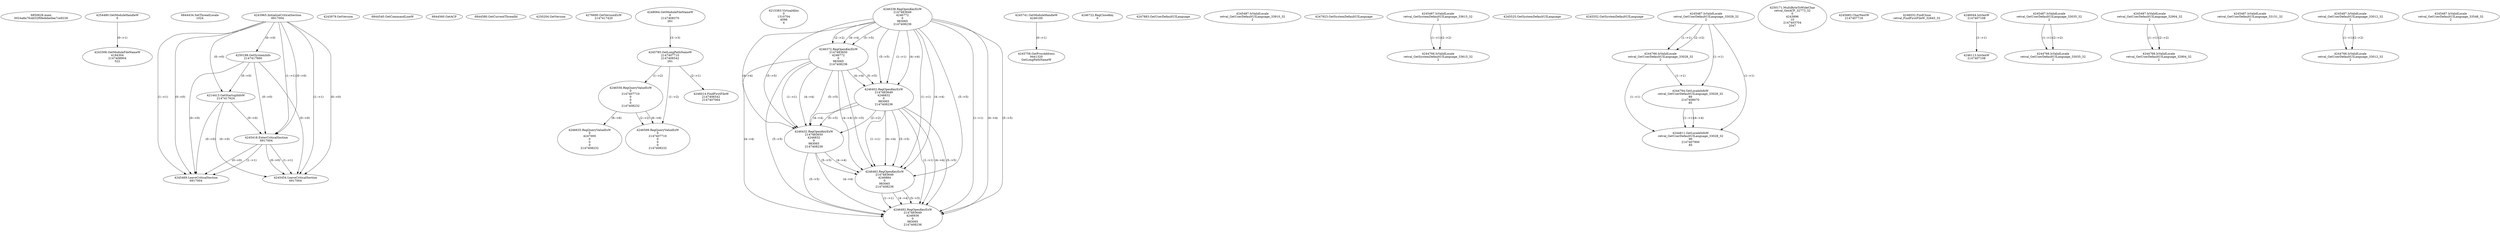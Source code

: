// Global SCDG with merge call
digraph {
	0 [label="6850628.main
0024a8a7fcdd32f0fedebe0ee7ce9226"]
	1 [label="4254480.GetModuleHandleW
0"]
	2 [label="6844434.SetThreadLocale
1024"]
	3 [label="4243965.InitializeCriticalSection
6917004"]
	4 [label="4243979.GetVersion
"]
	5 [label="4250188.GetSystemInfo
2147417660"]
	3 -> 5 [label="(0-->0)"]
	6 [label="6844540.GetCommandLineW
"]
	7 [label="4214413.GetStartupInfoW
2147417624"]
	3 -> 7 [label="(0-->0)"]
	5 -> 7 [label="(0-->0)"]
	8 [label="6844560.GetACP
"]
	9 [label="6844580.GetCurrentThreadId
"]
	10 [label="4250204.GetVersion
"]
	11 [label="4276690.GetVersionExW
2147417420"]
	12 [label="4243306.GetModuleFileNameW
4194304
2147408904
522"]
	1 -> 12 [label="(0-->1)"]
	13 [label="4248064.GetModuleFileNameW
0
2147408370
261"]
	14 [label="4215383.VirtualAlloc
0
1310704
4096
4"]
	15 [label="4246338.RegOpenKeyExW
2147483649
4246772
0
983065
2147408236"]
	16 [label="4246372.RegOpenKeyExW
2147483650
4246772
0
983065
2147408236"]
	15 -> 16 [label="(2-->2)"]
	15 -> 16 [label="(4-->4)"]
	15 -> 16 [label="(5-->5)"]
	17 [label="4246402.RegOpenKeyExW
2147483649
4246832
0
983065
2147408236"]
	15 -> 17 [label="(1-->1)"]
	15 -> 17 [label="(4-->4)"]
	16 -> 17 [label="(4-->4)"]
	15 -> 17 [label="(5-->5)"]
	16 -> 17 [label="(5-->5)"]
	18 [label="4246432.RegOpenKeyExW
2147483650
4246832
0
983065
2147408236"]
	16 -> 18 [label="(1-->1)"]
	17 -> 18 [label="(2-->2)"]
	15 -> 18 [label="(4-->4)"]
	16 -> 18 [label="(4-->4)"]
	17 -> 18 [label="(4-->4)"]
	15 -> 18 [label="(5-->5)"]
	16 -> 18 [label="(5-->5)"]
	17 -> 18 [label="(5-->5)"]
	19 [label="4246462.RegOpenKeyExW
2147483649
4246884
0
983065
2147408236"]
	15 -> 19 [label="(1-->1)"]
	17 -> 19 [label="(1-->1)"]
	15 -> 19 [label="(4-->4)"]
	16 -> 19 [label="(4-->4)"]
	17 -> 19 [label="(4-->4)"]
	18 -> 19 [label="(4-->4)"]
	15 -> 19 [label="(5-->5)"]
	16 -> 19 [label="(5-->5)"]
	17 -> 19 [label="(5-->5)"]
	18 -> 19 [label="(5-->5)"]
	20 [label="4246492.RegOpenKeyExW
2147483649
4246936
0
983065
2147408236"]
	15 -> 20 [label="(1-->1)"]
	17 -> 20 [label="(1-->1)"]
	19 -> 20 [label="(1-->1)"]
	15 -> 20 [label="(4-->4)"]
	16 -> 20 [label="(4-->4)"]
	17 -> 20 [label="(4-->4)"]
	18 -> 20 [label="(4-->4)"]
	19 -> 20 [label="(4-->4)"]
	15 -> 20 [label="(5-->5)"]
	16 -> 20 [label="(5-->5)"]
	17 -> 20 [label="(5-->5)"]
	18 -> 20 [label="(5-->5)"]
	19 -> 20 [label="(5-->5)"]
	21 [label="4245741.GetModuleHandleW
4246160"]
	22 [label="4245758.GetProcAddress
9441320
GetLongPathNameW"]
	21 -> 22 [label="(0-->1)"]
	23 [label="4245785.GetLongPathNameW
2147407710
2147406542
261"]
	13 -> 23 [label="(3-->3)"]
	24 [label="4246556.RegQueryValueExW
0
2147407710
0
0
0
2147408232"]
	23 -> 24 [label="(1-->2)"]
	25 [label="4246635.RegQueryValueExW
0
4247000
0
0
0
2147408232"]
	24 -> 25 [label="(6-->6)"]
	26 [label="4246722.RegCloseKey
0"]
	27 [label="4247883.GetUserDefaultUILanguage
"]
	28 [label="4245418.EnterCriticalSection
6917004"]
	3 -> 28 [label="(1-->1)"]
	3 -> 28 [label="(0-->0)"]
	5 -> 28 [label="(0-->0)"]
	7 -> 28 [label="(0-->0)"]
	29 [label="4245469.LeaveCriticalSection
6917004"]
	3 -> 29 [label="(1-->1)"]
	28 -> 29 [label="(1-->1)"]
	3 -> 29 [label="(0-->0)"]
	5 -> 29 [label="(0-->0)"]
	7 -> 29 [label="(0-->0)"]
	28 -> 29 [label="(0-->0)"]
	30 [label="4245487.IsValidLocale
retval_GetUserDefaultUILanguage_33910_32
2"]
	31 [label="4245454.LeaveCriticalSection
6917004"]
	3 -> 31 [label="(1-->1)"]
	28 -> 31 [label="(1-->1)"]
	3 -> 31 [label="(0-->0)"]
	5 -> 31 [label="(0-->0)"]
	7 -> 31 [label="(0-->0)"]
	28 -> 31 [label="(0-->0)"]
	32 [label="4247923.GetSystemDefaultUILanguage
"]
	33 [label="4245487.IsValidLocale
retval_GetSystemDefaultUILanguage_33615_32
2"]
	34 [label="4244766.IsValidLocale
retval_GetSystemDefaultUILanguage_33615_32
2"]
	33 -> 34 [label="(1-->1)"]
	33 -> 34 [label="(2-->2)"]
	35 [label="4245525.GetSystemDefaultUILanguage
"]
	36 [label="4245552.GetSystemDefaultUILanguage
"]
	37 [label="4246599.RegQueryValueExW
0
2147407710
0
0
0
2147408232"]
	23 -> 37 [label="(1-->2)"]
	24 -> 37 [label="(2-->2)"]
	24 -> 37 [label="(6-->6)"]
	38 [label="4245487.IsValidLocale
retval_GetUserDefaultUILanguage_33028_32
2"]
	39 [label="4244766.IsValidLocale
retval_GetUserDefaultUILanguage_33028_32
2"]
	38 -> 39 [label="(1-->1)"]
	38 -> 39 [label="(2-->2)"]
	40 [label="4244794.GetLocaleInfoW
retval_GetUserDefaultUILanguage_33028_32
89
2147408070
85"]
	38 -> 40 [label="(1-->1)"]
	39 -> 40 [label="(1-->1)"]
	41 [label="4244811.GetLocaleInfoW
retval_GetUserDefaultUILanguage_33028_32
90
2147407900
85"]
	38 -> 41 [label="(1-->1)"]
	39 -> 41 [label="(1-->1)"]
	40 -> 41 [label="(1-->1)"]
	40 -> 41 [label="(4-->4)"]
	42 [label="4250171.MultiByteToWideChar
retval_GetACP_32773_32
0
4243896
10
2147403704
2047"]
	43 [label="4245683.CharNextW
2147407716"]
	44 [label="4246014.FindFirstFileW
2147406542
2147407064"]
	23 -> 44 [label="(2-->1)"]
	45 [label="4246032.FindClose
retval_FindFirstFileW_32845_32"]
	46 [label="4246044.lstrlenW
2147407108"]
	47 [label="4246113.lstrlenW
2147407108"]
	46 -> 47 [label="(1-->1)"]
	48 [label="4245487.IsValidLocale
retval_GetUserDefaultUILanguage_33035_32
2"]
	49 [label="4245487.IsValidLocale
retval_GetUserDefaultUILanguage_32904_32
2"]
	50 [label="4245487.IsValidLocale
retval_GetUserDefaultUILanguage_33151_32
2"]
	51 [label="4244766.IsValidLocale
retval_GetUserDefaultUILanguage_33035_32
2"]
	48 -> 51 [label="(1-->1)"]
	48 -> 51 [label="(2-->2)"]
	52 [label="4244766.IsValidLocale
retval_GetUserDefaultUILanguage_32904_32
2"]
	49 -> 52 [label="(1-->1)"]
	49 -> 52 [label="(2-->2)"]
	53 [label="4245487.IsValidLocale
retval_GetUserDefaultUILanguage_33012_32
2"]
	54 [label="4244766.IsValidLocale
retval_GetUserDefaultUILanguage_33012_32
2"]
	53 -> 54 [label="(1-->1)"]
	53 -> 54 [label="(2-->2)"]
	55 [label="4245487.IsValidLocale
retval_GetUserDefaultUILanguage_33548_32
2"]
}
